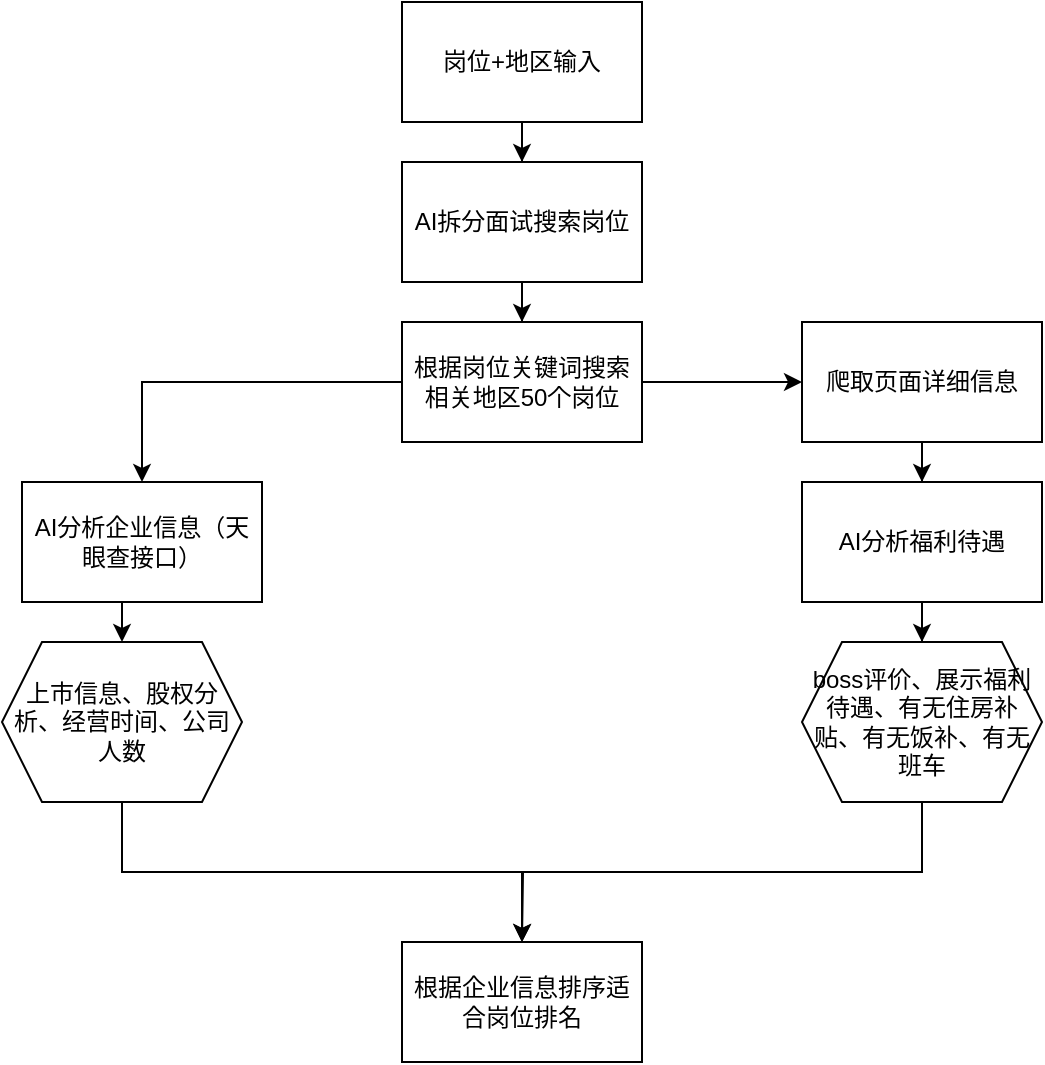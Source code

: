 <mxfile version="27.0.5">
  <diagram name="第 1 页" id="T6tYLNbp8Z9nCoGPKd5a">
    <mxGraphModel dx="1426" dy="777" grid="1" gridSize="10" guides="1" tooltips="1" connect="1" arrows="1" fold="1" page="1" pageScale="1" pageWidth="827" pageHeight="1169" math="0" shadow="0">
      <root>
        <mxCell id="0" />
        <mxCell id="1" parent="0" />
        <mxCell id="TACAZottXMF5NRmoX5qq-3" value="" style="edgeStyle=orthogonalEdgeStyle;rounded=0;orthogonalLoop=1;jettySize=auto;html=1;" edge="1" parent="1" source="TACAZottXMF5NRmoX5qq-1" target="TACAZottXMF5NRmoX5qq-2">
          <mxGeometry relative="1" as="geometry" />
        </mxCell>
        <mxCell id="TACAZottXMF5NRmoX5qq-1" value="岗位+地区输入" style="rounded=0;whiteSpace=wrap;html=1;" vertex="1" parent="1">
          <mxGeometry x="380" y="90" width="120" height="60" as="geometry" />
        </mxCell>
        <mxCell id="TACAZottXMF5NRmoX5qq-5" value="" style="edgeStyle=orthogonalEdgeStyle;rounded=0;orthogonalLoop=1;jettySize=auto;html=1;" edge="1" parent="1" source="TACAZottXMF5NRmoX5qq-2" target="TACAZottXMF5NRmoX5qq-4">
          <mxGeometry relative="1" as="geometry" />
        </mxCell>
        <mxCell id="TACAZottXMF5NRmoX5qq-2" value="AI拆分面试搜索岗位" style="whiteSpace=wrap;html=1;rounded=0;" vertex="1" parent="1">
          <mxGeometry x="380" y="170" width="120" height="60" as="geometry" />
        </mxCell>
        <mxCell id="TACAZottXMF5NRmoX5qq-7" value="" style="edgeStyle=orthogonalEdgeStyle;rounded=0;orthogonalLoop=1;jettySize=auto;html=1;" edge="1" parent="1" source="TACAZottXMF5NRmoX5qq-4" target="TACAZottXMF5NRmoX5qq-6">
          <mxGeometry relative="1" as="geometry" />
        </mxCell>
        <mxCell id="TACAZottXMF5NRmoX5qq-14" value="" style="edgeStyle=orthogonalEdgeStyle;rounded=0;orthogonalLoop=1;jettySize=auto;html=1;" edge="1" parent="1" source="TACAZottXMF5NRmoX5qq-4" target="TACAZottXMF5NRmoX5qq-13">
          <mxGeometry relative="1" as="geometry" />
        </mxCell>
        <mxCell id="TACAZottXMF5NRmoX5qq-4" value="根据岗位关键词搜索相关地区50个岗位" style="whiteSpace=wrap;html=1;rounded=0;" vertex="1" parent="1">
          <mxGeometry x="380" y="250" width="120" height="60" as="geometry" />
        </mxCell>
        <mxCell id="TACAZottXMF5NRmoX5qq-12" style="edgeStyle=orthogonalEdgeStyle;rounded=0;orthogonalLoop=1;jettySize=auto;html=1;exitX=0.5;exitY=1;exitDx=0;exitDy=0;entryX=0.5;entryY=0;entryDx=0;entryDy=0;" edge="1" parent="1" source="TACAZottXMF5NRmoX5qq-6" target="TACAZottXMF5NRmoX5qq-10">
          <mxGeometry relative="1" as="geometry" />
        </mxCell>
        <mxCell id="TACAZottXMF5NRmoX5qq-6" value="AI分析企业信息（天眼查接口）" style="whiteSpace=wrap;html=1;rounded=0;" vertex="1" parent="1">
          <mxGeometry x="190" y="330" width="120" height="60" as="geometry" />
        </mxCell>
        <mxCell id="TACAZottXMF5NRmoX5qq-8" value="根据企业信息排序适合岗位排名" style="whiteSpace=wrap;html=1;rounded=0;" vertex="1" parent="1">
          <mxGeometry x="380" y="560" width="120" height="60" as="geometry" />
        </mxCell>
        <mxCell id="TACAZottXMF5NRmoX5qq-20" style="edgeStyle=orthogonalEdgeStyle;rounded=0;orthogonalLoop=1;jettySize=auto;html=1;exitX=0.5;exitY=1;exitDx=0;exitDy=0;" edge="1" parent="1" source="TACAZottXMF5NRmoX5qq-10">
          <mxGeometry relative="1" as="geometry">
            <mxPoint x="440" y="560" as="targetPoint" />
          </mxGeometry>
        </mxCell>
        <mxCell id="TACAZottXMF5NRmoX5qq-10" value="上市信息、股权分析、经营时间、公司人数" style="shape=hexagon;perimeter=hexagonPerimeter2;whiteSpace=wrap;html=1;fixedSize=1;rounded=0;" vertex="1" parent="1">
          <mxGeometry x="180" y="410" width="120" height="80" as="geometry" />
        </mxCell>
        <mxCell id="TACAZottXMF5NRmoX5qq-16" value="" style="edgeStyle=orthogonalEdgeStyle;rounded=0;orthogonalLoop=1;jettySize=auto;html=1;" edge="1" parent="1" source="TACAZottXMF5NRmoX5qq-13" target="TACAZottXMF5NRmoX5qq-15">
          <mxGeometry relative="1" as="geometry" />
        </mxCell>
        <mxCell id="TACAZottXMF5NRmoX5qq-13" value="爬取页面详细信息" style="whiteSpace=wrap;html=1;rounded=0;" vertex="1" parent="1">
          <mxGeometry x="580" y="250" width="120" height="60" as="geometry" />
        </mxCell>
        <mxCell id="TACAZottXMF5NRmoX5qq-18" value="" style="edgeStyle=orthogonalEdgeStyle;rounded=0;orthogonalLoop=1;jettySize=auto;html=1;" edge="1" parent="1" source="TACAZottXMF5NRmoX5qq-15" target="TACAZottXMF5NRmoX5qq-17">
          <mxGeometry relative="1" as="geometry" />
        </mxCell>
        <mxCell id="TACAZottXMF5NRmoX5qq-15" value="AI分析福利待遇" style="whiteSpace=wrap;html=1;rounded=0;" vertex="1" parent="1">
          <mxGeometry x="580" y="330" width="120" height="60" as="geometry" />
        </mxCell>
        <mxCell id="TACAZottXMF5NRmoX5qq-19" style="edgeStyle=orthogonalEdgeStyle;rounded=0;orthogonalLoop=1;jettySize=auto;html=1;exitX=0.5;exitY=1;exitDx=0;exitDy=0;entryX=0.5;entryY=0;entryDx=0;entryDy=0;" edge="1" parent="1" source="TACAZottXMF5NRmoX5qq-17" target="TACAZottXMF5NRmoX5qq-8">
          <mxGeometry relative="1" as="geometry" />
        </mxCell>
        <mxCell id="TACAZottXMF5NRmoX5qq-17" value="boss评价、展示福利待遇、有无住房补贴、有无饭补、有无班车" style="shape=hexagon;perimeter=hexagonPerimeter2;whiteSpace=wrap;html=1;fixedSize=1;rounded=0;" vertex="1" parent="1">
          <mxGeometry x="580" y="410" width="120" height="80" as="geometry" />
        </mxCell>
      </root>
    </mxGraphModel>
  </diagram>
</mxfile>
